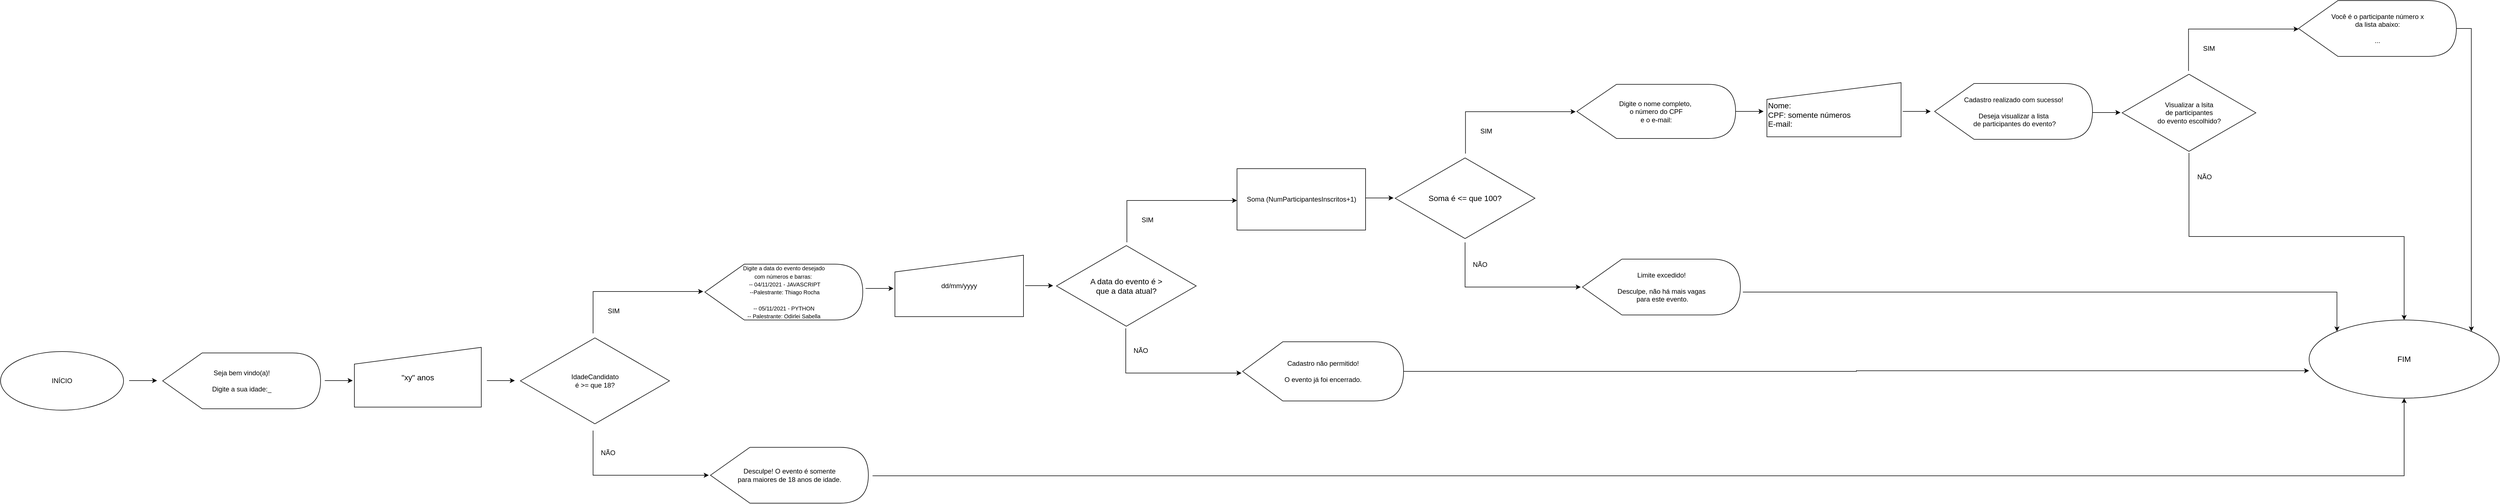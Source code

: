 <mxfile version="15.4.0" type="device"><diagram id="uRdz5wQix6Gk4gKXqnXw" name="Página-1"><mxGraphModel dx="3634" dy="2611" grid="1" gridSize="10" guides="1" tooltips="1" connect="1" arrows="1" fold="1" page="0" pageScale="1" pageWidth="827" pageHeight="1169" math="0" shadow="0"><root><mxCell id="0"/><mxCell id="1" parent="0"/><mxCell id="cpmCI51iviQ7esLTE92c-1" value="INÍCIO" style="ellipse;whiteSpace=wrap;html=1;" parent="1" vertex="1"><mxGeometry x="-1060" y="-342.5" width="220" height="105" as="geometry"/></mxCell><mxCell id="cpmCI51iviQ7esLTE92c-15" value="&lt;div style=&quot;font-size: 14px&quot;&gt;&lt;font style=&quot;font-size: 14px&quot;&gt;A data do evento&amp;nbsp;&lt;/font&gt;&lt;span&gt;é &amp;gt;&lt;/span&gt;&lt;/div&gt;&lt;div style=&quot;font-size: 14px&quot;&gt;&lt;span&gt;que a data atual&lt;/span&gt;&lt;span&gt;?&lt;/span&gt;&lt;/div&gt;" style="html=1;whiteSpace=wrap;aspect=fixed;shape=isoRectangle;align=center;" parent="1" vertex="1"><mxGeometry x="829" y="-535" width="250" height="150" as="geometry"/></mxCell><mxCell id="27" value="&lt;font style=&quot;font-size: 14px&quot;&gt;FIM&lt;/font&gt;" style="ellipse;whiteSpace=wrap;html=1;" parent="1" vertex="1"><mxGeometry x="3070" y="-399" width="340" height="140" as="geometry"/></mxCell><mxCell id="66" style="edgeStyle=elbowEdgeStyle;rounded=0;orthogonalLoop=1;jettySize=auto;elbow=vertical;html=1;" parent="1" edge="1"><mxGeometry relative="1" as="geometry"><mxPoint y="-201" as="sourcePoint"/><mxPoint x="207" y="-121" as="targetPoint"/><Array as="points"><mxPoint y="-121"/></Array></mxGeometry></mxCell><mxCell id="71" style="edgeStyle=elbowEdgeStyle;rounded=0;orthogonalLoop=1;jettySize=auto;elbow=vertical;html=1;" parent="1" edge="1"><mxGeometry relative="1" as="geometry"><mxPoint y="-375" as="sourcePoint"/><mxPoint x="197" y="-450" as="targetPoint"/><Array as="points"><mxPoint x="107" y="-450"/></Array></mxGeometry></mxCell><mxCell id="32" value="&lt;div&gt;&lt;span&gt;IdadeCandidato&lt;/span&gt;&lt;/div&gt;&lt;div&gt;&lt;span&gt;é &amp;gt;= que 18?&lt;/span&gt;&lt;br&gt;&lt;/div&gt;" style="html=1;whiteSpace=wrap;aspect=fixed;shape=isoRectangle;align=center;" parent="1" vertex="1"><mxGeometry x="-130.0" y="-370" width="266.67" height="160" as="geometry"/></mxCell><mxCell id="117" style="edgeStyle=elbowEdgeStyle;rounded=0;orthogonalLoop=1;jettySize=auto;elbow=vertical;html=1;entryX=0.5;entryY=1;entryDx=0;entryDy=0;" parent="1" target="27" edge="1"><mxGeometry relative="1" as="geometry"><mxPoint x="500" y="-120" as="sourcePoint"/><Array as="points"><mxPoint x="2510" y="-120"/><mxPoint x="2480" y="-130"/><mxPoint x="2490" y="-150"/></Array></mxGeometry></mxCell><mxCell id="38" value="Desculpe! O evento é somente&lt;br&gt;para maiores de 18 anos de idade." style="shape=display;whiteSpace=wrap;html=1;align=center;" parent="1" vertex="1"><mxGeometry x="210.0" y="-171" width="282.5" height="100" as="geometry"/></mxCell><mxCell id="44" value="" style="endArrow=classic;html=1;" parent="1" edge="1"><mxGeometry width="50" height="50" relative="1" as="geometry"><mxPoint x="-830" y="-290.5" as="sourcePoint"/><mxPoint x="-780" y="-290.5" as="targetPoint"/></mxGeometry></mxCell><mxCell id="51" value="&lt;div style=&quot;text-align: justify&quot;&gt;&lt;span style=&quot;font-size: 14px&quot;&gt;&quot;xy&quot; anos&lt;/span&gt;&lt;/div&gt;" style="shape=manualInput;whiteSpace=wrap;html=1;align=center;" parent="1" vertex="1"><mxGeometry x="-427" y="-350" width="227" height="107" as="geometry"/></mxCell><mxCell id="53" value="" style="endArrow=classic;html=1;" parent="1" edge="1"><mxGeometry width="50" height="50" relative="1" as="geometry"><mxPoint x="1382" y="-617.5" as="sourcePoint"/><mxPoint x="1432" y="-617.5" as="targetPoint"/></mxGeometry></mxCell><mxCell id="61" value="&lt;font style=&quot;font-size: 12px&quot;&gt;&lt;span&gt;Seja bem vindo(a)!&lt;/span&gt;&lt;br&gt;&lt;br&gt;&lt;span&gt;Digite a sua idade:_&lt;br&gt;&lt;/span&gt;&lt;/font&gt;" style="shape=display;whiteSpace=wrap;html=1;align=center;" parent="1" vertex="1"><mxGeometry x="-770" y="-340" width="282.5" height="100" as="geometry"/></mxCell><mxCell id="62" value="" style="endArrow=classic;html=1;" parent="1" edge="1"><mxGeometry width="50" height="50" relative="1" as="geometry"><mxPoint x="-480" y="-290.5" as="sourcePoint"/><mxPoint x="-430" y="-290.5" as="targetPoint"/></mxGeometry></mxCell><mxCell id="64" value="" style="endArrow=classic;html=1;" parent="1" edge="1"><mxGeometry width="50" height="50" relative="1" as="geometry"><mxPoint x="-190" y="-290.5" as="sourcePoint"/><mxPoint x="-140" y="-290.5" as="targetPoint"/></mxGeometry></mxCell><mxCell id="67" value="NÃO" style="text;html=1;strokeColor=none;fillColor=none;align=center;verticalAlign=middle;whiteSpace=wrap;rounded=0;" parent="1" vertex="1"><mxGeometry x="7" y="-171" width="40" height="20" as="geometry"/></mxCell><mxCell id="70" value="&lt;p&gt;&lt;font style=&quot;font-size: 10px&quot;&gt;&lt;font&gt;Digite a data do evento desejado&lt;br&gt;&lt;/font&gt;&lt;font&gt;com números e barras:&amp;nbsp;&lt;br&gt;&lt;/font&gt;&amp;nbsp;-- 04/11/2021 - JAVASCRIPT&lt;br&gt;&amp;nbsp;--Palestrante: Thiago Rocha&lt;br&gt;&amp;nbsp;&lt;br&gt;-- 05/11/2021 -&amp;nbsp;&lt;span&gt;PYTHON&lt;br&gt;&lt;/span&gt;-- Palestrante: Odirlei Sabella&lt;/font&gt;&lt;/p&gt;" style="shape=display;whiteSpace=wrap;html=1;align=center;" parent="1" vertex="1"><mxGeometry x="200" y="-499" width="282.5" height="100" as="geometry"/></mxCell><mxCell id="72" value="SIM" style="text;html=1;strokeColor=none;fillColor=none;align=center;verticalAlign=middle;whiteSpace=wrap;rounded=0;" parent="1" vertex="1"><mxGeometry x="17" y="-425" width="40" height="20" as="geometry"/></mxCell><mxCell id="74" value="" style="endArrow=classic;html=1;" parent="1" edge="1"><mxGeometry width="50" height="50" relative="1" as="geometry"><mxPoint x="773" y="-460.5" as="sourcePoint"/><mxPoint x="823" y="-460.5" as="targetPoint"/></mxGeometry></mxCell><mxCell id="75" value="&lt;font&gt;&lt;font style=&quot;font-size: 12px&quot;&gt;Digite o nome completo,&amp;nbsp;&lt;br&gt;o número do CPF&lt;br&gt;e o e-mail:&lt;br&gt;&lt;/font&gt;&lt;/font&gt;" style="shape=display;whiteSpace=wrap;html=1;align=center;" parent="1" vertex="1"><mxGeometry x="1760" y="-821" width="284" height="97" as="geometry"/></mxCell><mxCell id="76" value="&lt;div&gt;&lt;span style=&quot;font-size: 14px&quot;&gt;&lt;br&gt;&lt;/span&gt;&lt;/div&gt;&lt;div&gt;&lt;span style=&quot;font-size: 14px&quot;&gt;Nome:&lt;/span&gt;&lt;/div&gt;&lt;div&gt;&lt;span style=&quot;font-size: 14px&quot;&gt;CPF: somente números&lt;/span&gt;&lt;/div&gt;&lt;div&gt;&lt;span style=&quot;font-size: 14px&quot;&gt;E-mail:&lt;/span&gt;&lt;/div&gt;" style="shape=manualInput;whiteSpace=wrap;html=1;align=left;" parent="1" vertex="1"><mxGeometry x="2100" y="-824" width="240" height="97" as="geometry"/></mxCell><mxCell id="77" value="&lt;div&gt;&lt;span&gt;Cadastro realizado com sucesso!&lt;/span&gt;&lt;/div&gt;&lt;font&gt;&lt;div&gt;&lt;br&gt;&lt;/div&gt;&lt;div&gt;&lt;span&gt;Deseja visualizar&amp;nbsp;a lista&lt;/span&gt;&lt;/div&gt;&lt;div&gt;&lt;span&gt;&amp;nbsp;de participantes do evento?&lt;/span&gt;&lt;/div&gt;&lt;/font&gt;" style="shape=display;whiteSpace=wrap;html=1;align=center;" parent="1" vertex="1"><mxGeometry x="2400" y="-822.5" width="282.5" height="100" as="geometry"/></mxCell><mxCell id="124" style="edgeStyle=elbowEdgeStyle;rounded=0;orthogonalLoop=1;jettySize=auto;elbow=vertical;html=1;entryX=0.5;entryY=0;entryDx=0;entryDy=0;" parent="1" source="79" target="27" edge="1"><mxGeometry relative="1" as="geometry"/></mxCell><mxCell id="79" value="&lt;div&gt;&lt;font style=&quot;font-size: 12px&quot;&gt;Visualizar a lsita&lt;/font&gt;&lt;/div&gt;&lt;div&gt;&lt;font style=&quot;font-size: 12px&quot;&gt;de participantes&lt;/font&gt;&lt;/div&gt;&lt;div&gt;&lt;font style=&quot;font-size: 12px&quot;&gt;do evento escolhido?&lt;/font&gt;&lt;/div&gt;" style="html=1;whiteSpace=wrap;aspect=fixed;shape=isoRectangle;align=center;" parent="1" vertex="1"><mxGeometry x="2735.5" y="-841.75" width="239.17" height="143.5" as="geometry"/></mxCell><mxCell id="80" style="edgeStyle=elbowEdgeStyle;rounded=0;orthogonalLoop=1;jettySize=auto;elbow=vertical;html=1;" parent="1" edge="1"><mxGeometry relative="1" as="geometry"><mxPoint x="955" y="-538" as="sourcePoint"/><mxPoint x="1152" y="-613" as="targetPoint"/><Array as="points"><mxPoint x="1062" y="-613"/></Array></mxGeometry></mxCell><mxCell id="81" value="SIM" style="text;html=1;strokeColor=none;fillColor=none;align=center;verticalAlign=middle;whiteSpace=wrap;rounded=0;" parent="1" vertex="1"><mxGeometry x="972" y="-588" width="40" height="20" as="geometry"/></mxCell><mxCell id="82" style="edgeStyle=elbowEdgeStyle;rounded=0;orthogonalLoop=1;jettySize=auto;elbow=vertical;html=1;" parent="1" edge="1"><mxGeometry relative="1" as="geometry"><mxPoint x="953" y="-384" as="sourcePoint"/><mxPoint x="1160" y="-304" as="targetPoint"/><Array as="points"><mxPoint x="953" y="-304"/></Array></mxGeometry></mxCell><mxCell id="_LK6ndBdZXD3kTQHk6pK-125" style="edgeStyle=orthogonalEdgeStyle;rounded=0;orthogonalLoop=1;jettySize=auto;html=1;exitX=1;exitY=0.5;exitDx=0;exitDy=0;exitPerimeter=0;entryX=0;entryY=0.649;entryDx=0;entryDy=0;entryPerimeter=0;" edge="1" parent="1" source="83" target="27"><mxGeometry relative="1" as="geometry"/></mxCell><mxCell id="83" value="Cadastro não permitido!&lt;br&gt;&lt;br&gt;O evento já foi encerrado." style="shape=display;whiteSpace=wrap;html=1;align=center;" parent="1" vertex="1"><mxGeometry x="1162" y="-360" width="288" height="106" as="geometry"/></mxCell><mxCell id="84" value="NÃO" style="text;html=1;strokeColor=none;fillColor=none;align=center;verticalAlign=middle;whiteSpace=wrap;rounded=0;" parent="1" vertex="1"><mxGeometry x="960" y="-354" width="40" height="20" as="geometry"/></mxCell><mxCell id="85" value="&lt;div style=&quot;font-size: 14px&quot;&gt;&lt;span&gt;Soma é &amp;lt;= que 100?&lt;/span&gt;&lt;br&gt;&lt;/div&gt;" style="html=1;whiteSpace=wrap;aspect=fixed;shape=isoRectangle;align=center;" parent="1" vertex="1"><mxGeometry x="1435" y="-692" width="250" height="150" as="geometry"/></mxCell><mxCell id="86" value="Soma (NumParticipantesInscritos+1)" style="html=1;dashed=0;whitespace=wrap;" parent="1" vertex="1"><mxGeometry x="1152" y="-670" width="230" height="110" as="geometry"/></mxCell><mxCell id="89" style="edgeStyle=elbowEdgeStyle;rounded=0;orthogonalLoop=1;jettySize=auto;elbow=vertical;html=1;" parent="1" edge="1"><mxGeometry relative="1" as="geometry"><mxPoint x="1560.75" y="-697" as="sourcePoint"/><mxPoint x="1757.75" y="-772" as="targetPoint"/><Array as="points"><mxPoint x="1667.75" y="-772"/></Array></mxGeometry></mxCell><mxCell id="90" value="SIM" style="text;html=1;strokeColor=none;fillColor=none;align=center;verticalAlign=middle;whiteSpace=wrap;rounded=0;" parent="1" vertex="1"><mxGeometry x="1577.75" y="-747" width="40" height="20" as="geometry"/></mxCell><mxCell id="92" value="" style="endArrow=classic;html=1;" parent="1" edge="1"><mxGeometry width="50" height="50" relative="1" as="geometry"><mxPoint x="2044" y="-772.5" as="sourcePoint"/><mxPoint x="2094" y="-772.5" as="targetPoint"/></mxGeometry></mxCell><mxCell id="96" style="edgeStyle=elbowEdgeStyle;rounded=0;orthogonalLoop=1;jettySize=auto;elbow=vertical;html=1;" parent="1" edge="1"><mxGeometry relative="1" as="geometry"><mxPoint x="1560" y="-538" as="sourcePoint"/><mxPoint x="1767" y="-458" as="targetPoint"/><Array as="points"><mxPoint x="1560" y="-458"/></Array></mxGeometry></mxCell><mxCell id="119" style="edgeStyle=elbowEdgeStyle;rounded=0;orthogonalLoop=1;jettySize=auto;elbow=vertical;html=1;entryX=0;entryY=0;entryDx=0;entryDy=0;" parent="1" target="27" edge="1"><mxGeometry relative="1" as="geometry"><mxPoint x="2057" y="-449" as="sourcePoint"/><Array as="points"><mxPoint x="2860" y="-449"/></Array></mxGeometry></mxCell><mxCell id="97" value="Limite excedido!&lt;br&gt;&lt;br&gt;Desculpe, não há mais vagas&lt;br&gt;&amp;nbsp;para este evento." style="shape=display;whiteSpace=wrap;html=1;align=center;" parent="1" vertex="1"><mxGeometry x="1770" y="-508" width="282.5" height="100" as="geometry"/></mxCell><mxCell id="98" value="NÃO" style="text;html=1;strokeColor=none;fillColor=none;align=center;verticalAlign=middle;whiteSpace=wrap;rounded=0;" parent="1" vertex="1"><mxGeometry x="1567" y="-508" width="40" height="20" as="geometry"/></mxCell><mxCell id="101" value="" style="endArrow=classic;html=1;" parent="1" edge="1"><mxGeometry width="50" height="50" relative="1" as="geometry"><mxPoint x="2343" y="-772.5" as="sourcePoint"/><mxPoint x="2393" y="-772.5" as="targetPoint"/></mxGeometry></mxCell><mxCell id="103" value="" style="endArrow=classic;html=1;" parent="1" edge="1"><mxGeometry width="50" height="50" relative="1" as="geometry"><mxPoint x="2682.5" y="-770.5" as="sourcePoint"/><mxPoint x="2732.5" y="-770.5" as="targetPoint"/></mxGeometry></mxCell><mxCell id="112" style="edgeStyle=elbowEdgeStyle;rounded=0;orthogonalLoop=1;jettySize=auto;elbow=vertical;html=1;" parent="1" edge="1"><mxGeometry relative="1" as="geometry"><mxPoint x="2854.25" y="-845" as="sourcePoint"/><mxPoint x="3051.25" y="-920" as="targetPoint"/><Array as="points"><mxPoint x="2961.25" y="-920"/></Array></mxGeometry></mxCell><mxCell id="113" value="SIM" style="text;html=1;strokeColor=none;fillColor=none;align=center;verticalAlign=middle;whiteSpace=wrap;rounded=0;" parent="1" vertex="1"><mxGeometry x="2871.25" y="-895" width="40" height="20" as="geometry"/></mxCell><mxCell id="115" value="NÃO" style="text;html=1;strokeColor=none;fillColor=none;align=center;verticalAlign=middle;whiteSpace=wrap;rounded=0;" parent="1" vertex="1"><mxGeometry x="2862.5" y="-665" width="40" height="20" as="geometry"/></mxCell><mxCell id="EzKfLDKX-vhbHGX1gC-s-128" style="edgeStyle=orthogonalEdgeStyle;rounded=0;orthogonalLoop=1;jettySize=auto;html=1;exitX=1;exitY=0.5;exitDx=0;exitDy=0;exitPerimeter=0;entryX=1;entryY=0;entryDx=0;entryDy=0;" parent="1" source="116" target="27" edge="1"><mxGeometry relative="1" as="geometry"/></mxCell><mxCell id="116" value="&lt;div&gt;Você é o participante número x&lt;/div&gt;&lt;div&gt;da lista abaixo:&lt;/div&gt;&lt;div&gt;&lt;br&gt;&lt;/div&gt;&lt;div&gt;...&lt;/div&gt;" style="shape=display;whiteSpace=wrap;html=1;align=center;" parent="1" vertex="1"><mxGeometry x="3051" y="-971" width="282.5" height="100" as="geometry"/></mxCell><mxCell id="EzKfLDKX-vhbHGX1gC-s-124" value="&lt;div style=&quot;text-align: justify&quot;&gt;dd/mm/yyyy&lt;/div&gt;" style="shape=manualInput;whiteSpace=wrap;html=1;align=center;" parent="1" vertex="1"><mxGeometry x="540" y="-515" width="230" height="110" as="geometry"/></mxCell><mxCell id="EzKfLDKX-vhbHGX1gC-s-125" value="" style="endArrow=classic;html=1;" parent="1" edge="1"><mxGeometry width="50" height="50" relative="1" as="geometry"><mxPoint x="487.5" y="-455.5" as="sourcePoint"/><mxPoint x="537.5" y="-455.5" as="targetPoint"/></mxGeometry></mxCell></root></mxGraphModel></diagram></mxfile>